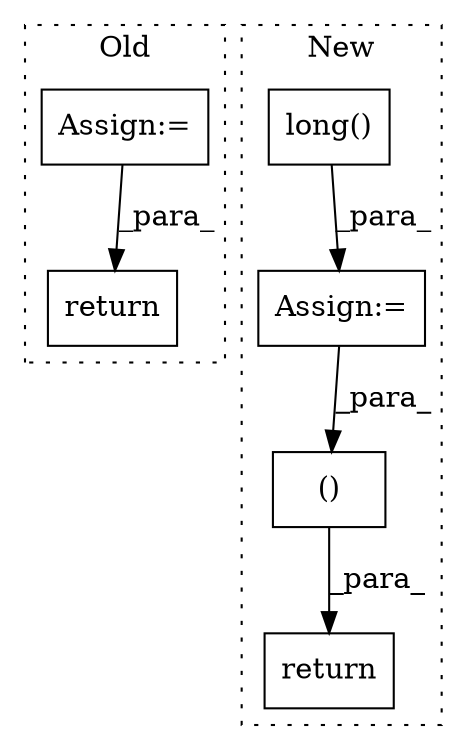 digraph G {
subgraph cluster0 {
1 [label="return" a="93" s="3182" l="7" shape="box"];
4 [label="Assign:=" a="68" s="2521" l="3" shape="box"];
label = "Old";
style="dotted";
}
subgraph cluster1 {
2 [label="long()" a="75" s="2859" l="74" shape="box"];
3 [label="return" a="93" s="3908" l="7" shape="box"];
5 [label="Assign:=" a="68" s="3567" l="3" shape="box"];
6 [label="()" a="54" s="3926" l="3" shape="box"];
label = "New";
style="dotted";
}
2 -> 5 [label="_para_"];
4 -> 1 [label="_para_"];
5 -> 6 [label="_para_"];
6 -> 3 [label="_para_"];
}